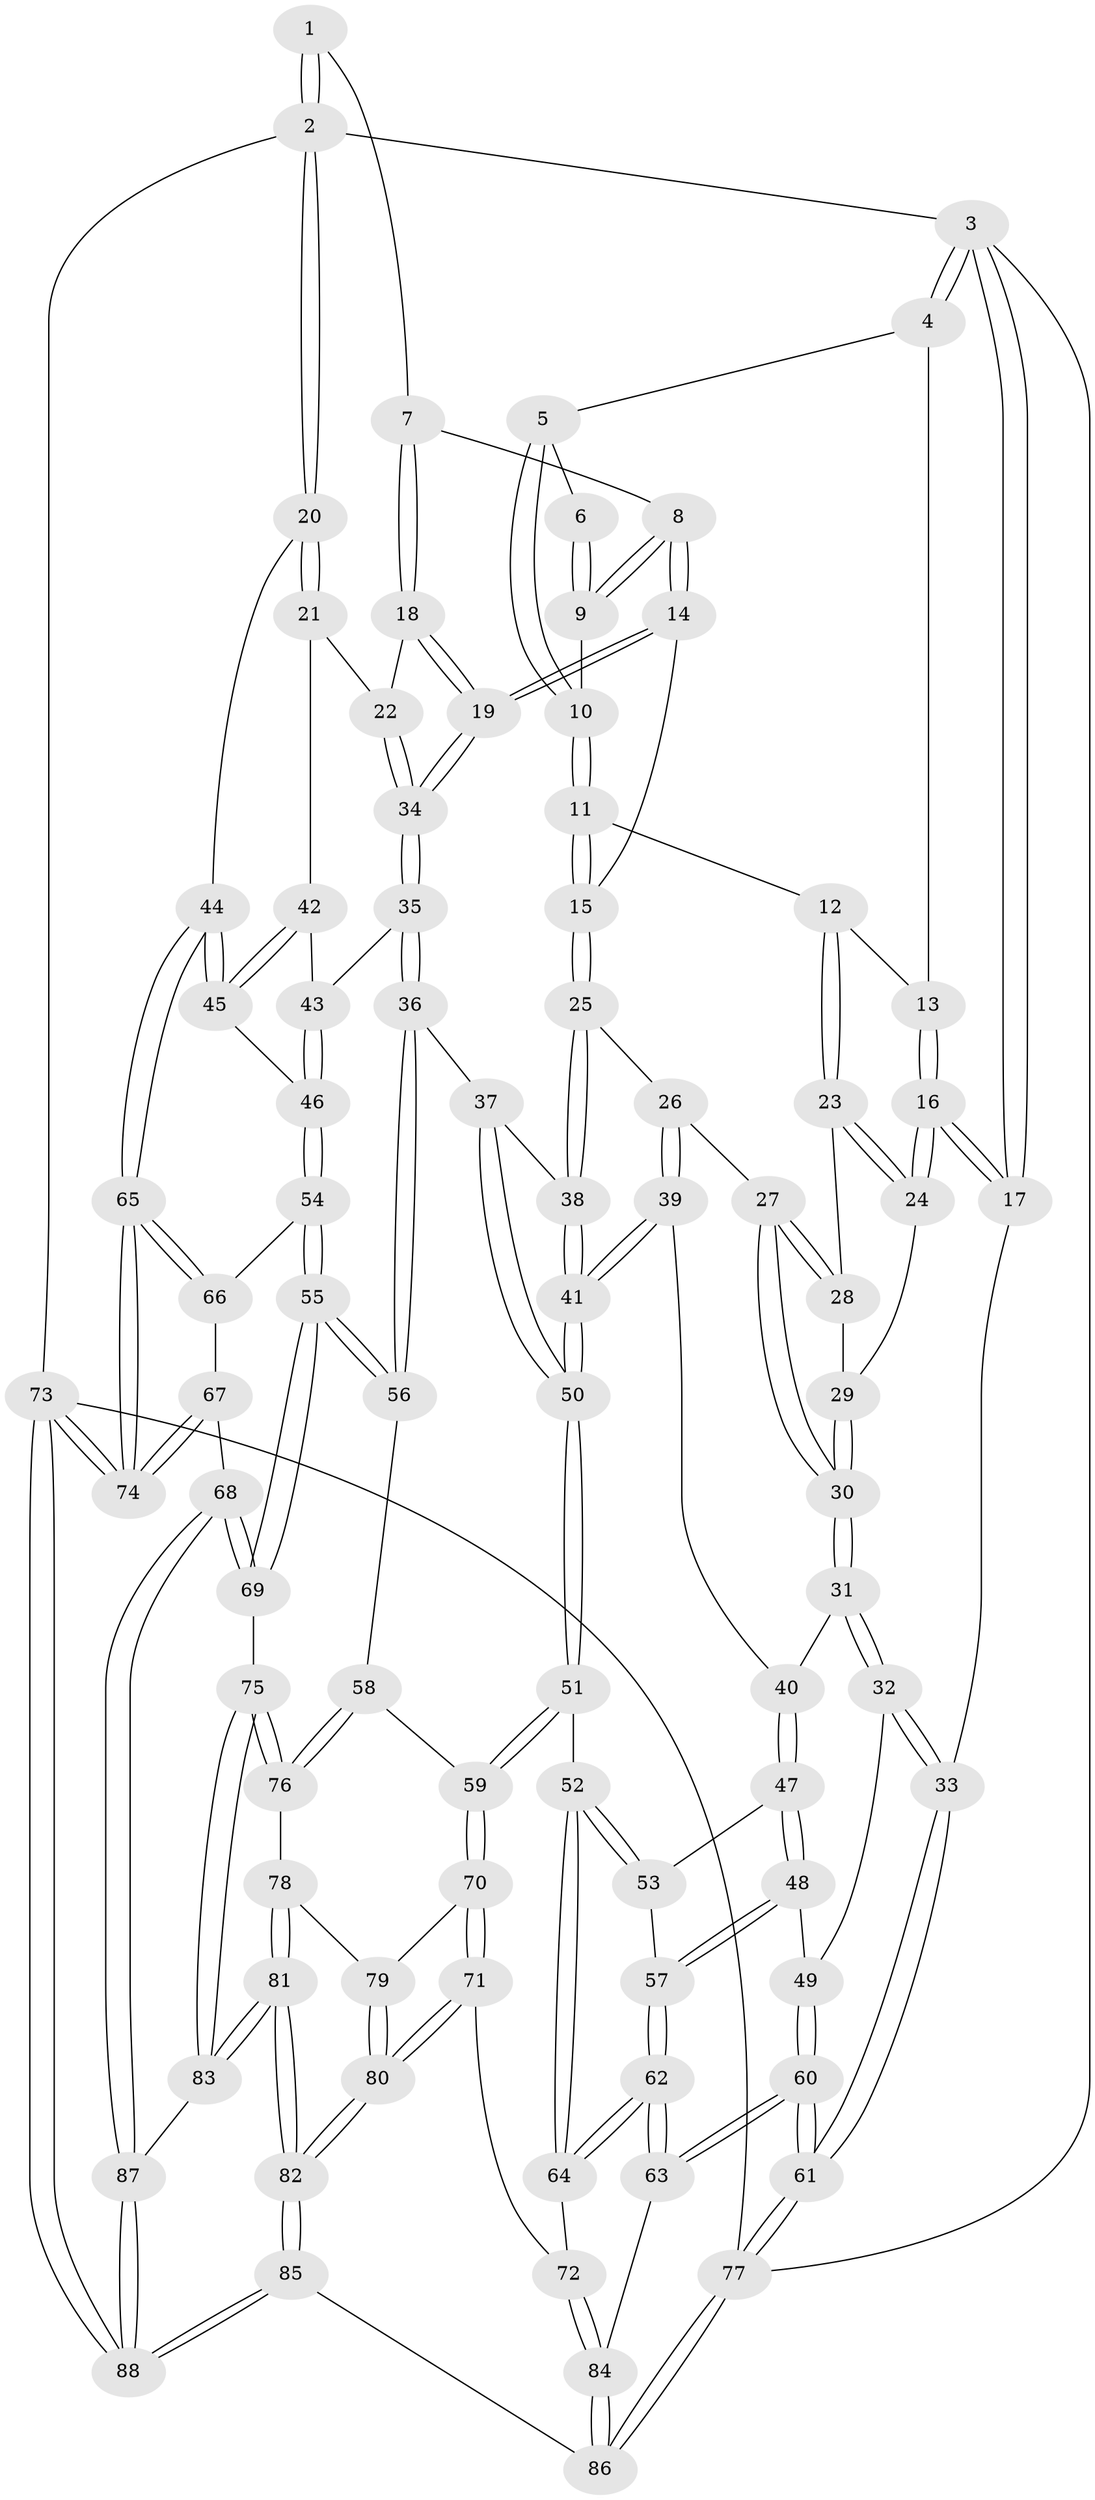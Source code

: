 // Generated by graph-tools (version 1.1) at 2025/00/03/09/25 05:00:08]
// undirected, 88 vertices, 217 edges
graph export_dot {
graph [start="1"]
  node [color=gray90,style=filled];
  1 [pos="+0.8050072994907906+0"];
  2 [pos="+1+0"];
  3 [pos="+0+0"];
  4 [pos="+0.20510724708725572+0"];
  5 [pos="+0.3133158316813728+0"];
  6 [pos="+0.6428108095595029+0"];
  7 [pos="+0.7715812515923981+0.20898070485107986"];
  8 [pos="+0.6231295661978618+0.18588172096604605"];
  9 [pos="+0.5845418264554801+0.13914406284745043"];
  10 [pos="+0.5421518198137477+0.13505115614021507"];
  11 [pos="+0.34323819594821725+0.2115046632533188"];
  12 [pos="+0.2671780084133398+0.1859777046984181"];
  13 [pos="+0.22466298160878942+0.05954847755426445"];
  14 [pos="+0.5118896786991475+0.36727171297313693"];
  15 [pos="+0.5054840107296495+0.36763346863552887"];
  16 [pos="+0+0.3427286591078983"];
  17 [pos="+0+0.3556938189339814"];
  18 [pos="+0.7791325321743469+0.21672862412793562"];
  19 [pos="+0.621087547799134+0.4385903465795899"];
  20 [pos="+1+0.28206660684366786"];
  21 [pos="+1+0.31654654036248425"];
  22 [pos="+0.931901681675406+0.2945606590682967"];
  23 [pos="+0.23894661214835133+0.24518410346272623"];
  24 [pos="+0.0031655806394111667+0.3381484955763293"];
  25 [pos="+0.4525027905258282+0.42448059399778354"];
  26 [pos="+0.334355825471998+0.44316166601762297"];
  27 [pos="+0.2451129433484252+0.348744227512817"];
  28 [pos="+0.24121829932711258+0.31020572690381315"];
  29 [pos="+0.09381652543139522+0.40689053475740405"];
  30 [pos="+0.16176379148008263+0.4835369525721728"];
  31 [pos="+0.15786606180781879+0.5204006754724579"];
  32 [pos="+0+0.5848028937956976"];
  33 [pos="+0+0.5699795833429577"];
  34 [pos="+0.6455254830179062+0.47697087523694404"];
  35 [pos="+0.6656031131292363+0.5518847467805403"];
  36 [pos="+0.6457972982823575+0.588902896424822"];
  37 [pos="+0.4842899857476279+0.5839057369232099"];
  38 [pos="+0.4503271026916874+0.486788597409774"];
  39 [pos="+0.29730244393050986+0.5556809987753457"];
  40 [pos="+0.2061900810559003+0.5555438683845576"];
  41 [pos="+0.32735588498944795+0.58305152191866"];
  42 [pos="+0.8953702303855924+0.47205390458599567"];
  43 [pos="+0.7755577999120282+0.5482554496349601"];
  44 [pos="+1+0.6164500097790667"];
  45 [pos="+0.929562581425947+0.6549090662625252"];
  46 [pos="+0.8780866189706875+0.6996609470176646"];
  47 [pos="+0.19669572820086884+0.6377394098070048"];
  48 [pos="+0.14185753791958575+0.6990805716231793"];
  49 [pos="+0.10260673684493746+0.6942819898356813"];
  50 [pos="+0.38315537239592956+0.6723174089644605"];
  51 [pos="+0.38128173626867623+0.7112114868581927"];
  52 [pos="+0.35825041578963546+0.719970026832603"];
  53 [pos="+0.25152399031846195+0.6883869766884269"];
  54 [pos="+0.8705400604938189+0.7222167419981882"];
  55 [pos="+0.678353908767953+0.7471949672783796"];
  56 [pos="+0.6475580250725431+0.7124788906425045"];
  57 [pos="+0.17695604461193273+0.7465137011434896"];
  58 [pos="+0.5214643181500203+0.7557313305203897"];
  59 [pos="+0.417773825131208+0.7466490345208597"];
  60 [pos="+0.007457653452926037+0.9798013645961768"];
  61 [pos="+0+1"];
  62 [pos="+0.2048254472303851+0.8337629434258569"];
  63 [pos="+0.16136006977717302+0.8745769114460199"];
  64 [pos="+0.23122371121396704+0.8287305521892865"];
  65 [pos="+1+0.8922364810359817"];
  66 [pos="+0.8810139378555815+0.7432109868771557"];
  67 [pos="+0.863926930414977+0.8933834894386764"];
  68 [pos="+0.7912145214296507+0.9507796664390956"];
  69 [pos="+0.6864205738642613+0.8121773748262314"];
  70 [pos="+0.4152940394766604+0.8009005448933334"];
  71 [pos="+0.3081531994207975+0.887580344454593"];
  72 [pos="+0.30739980481121154+0.8877295376231112"];
  73 [pos="+1+1"];
  74 [pos="+1+0.9297438066171726"];
  75 [pos="+0.5760080501775217+0.9167039621240617"];
  76 [pos="+0.535725088575244+0.8565261099940449"];
  77 [pos="+0+1"];
  78 [pos="+0.46055808786069247+0.8796687565313372"];
  79 [pos="+0.41624880654043095+0.8065032357053604"];
  80 [pos="+0.3812676566834058+0.9030027932019346"];
  81 [pos="+0.48594442636185675+1"];
  82 [pos="+0.46248229687730086+1"];
  83 [pos="+0.573718035190787+0.9255017811965933"];
  84 [pos="+0.3103145446972976+0.9701680876845067"];
  85 [pos="+0.4521798566942805+1"];
  86 [pos="+0.39828916724289054+1"];
  87 [pos="+0.7859003554258593+0.9808124834962627"];
  88 [pos="+0.7787302719250053+1"];
  1 -- 2;
  1 -- 2;
  1 -- 7;
  2 -- 3;
  2 -- 20;
  2 -- 20;
  2 -- 73;
  3 -- 4;
  3 -- 4;
  3 -- 17;
  3 -- 17;
  3 -- 77;
  4 -- 5;
  4 -- 13;
  5 -- 6;
  5 -- 10;
  5 -- 10;
  6 -- 9;
  6 -- 9;
  7 -- 8;
  7 -- 18;
  7 -- 18;
  8 -- 9;
  8 -- 9;
  8 -- 14;
  8 -- 14;
  9 -- 10;
  10 -- 11;
  10 -- 11;
  11 -- 12;
  11 -- 15;
  11 -- 15;
  12 -- 13;
  12 -- 23;
  12 -- 23;
  13 -- 16;
  13 -- 16;
  14 -- 15;
  14 -- 19;
  14 -- 19;
  15 -- 25;
  15 -- 25;
  16 -- 17;
  16 -- 17;
  16 -- 24;
  16 -- 24;
  17 -- 33;
  18 -- 19;
  18 -- 19;
  18 -- 22;
  19 -- 34;
  19 -- 34;
  20 -- 21;
  20 -- 21;
  20 -- 44;
  21 -- 22;
  21 -- 42;
  22 -- 34;
  22 -- 34;
  23 -- 24;
  23 -- 24;
  23 -- 28;
  24 -- 29;
  25 -- 26;
  25 -- 38;
  25 -- 38;
  26 -- 27;
  26 -- 39;
  26 -- 39;
  27 -- 28;
  27 -- 28;
  27 -- 30;
  27 -- 30;
  28 -- 29;
  29 -- 30;
  29 -- 30;
  30 -- 31;
  30 -- 31;
  31 -- 32;
  31 -- 32;
  31 -- 40;
  32 -- 33;
  32 -- 33;
  32 -- 49;
  33 -- 61;
  33 -- 61;
  34 -- 35;
  34 -- 35;
  35 -- 36;
  35 -- 36;
  35 -- 43;
  36 -- 37;
  36 -- 56;
  36 -- 56;
  37 -- 38;
  37 -- 50;
  37 -- 50;
  38 -- 41;
  38 -- 41;
  39 -- 40;
  39 -- 41;
  39 -- 41;
  40 -- 47;
  40 -- 47;
  41 -- 50;
  41 -- 50;
  42 -- 43;
  42 -- 45;
  42 -- 45;
  43 -- 46;
  43 -- 46;
  44 -- 45;
  44 -- 45;
  44 -- 65;
  44 -- 65;
  45 -- 46;
  46 -- 54;
  46 -- 54;
  47 -- 48;
  47 -- 48;
  47 -- 53;
  48 -- 49;
  48 -- 57;
  48 -- 57;
  49 -- 60;
  49 -- 60;
  50 -- 51;
  50 -- 51;
  51 -- 52;
  51 -- 59;
  51 -- 59;
  52 -- 53;
  52 -- 53;
  52 -- 64;
  52 -- 64;
  53 -- 57;
  54 -- 55;
  54 -- 55;
  54 -- 66;
  55 -- 56;
  55 -- 56;
  55 -- 69;
  55 -- 69;
  56 -- 58;
  57 -- 62;
  57 -- 62;
  58 -- 59;
  58 -- 76;
  58 -- 76;
  59 -- 70;
  59 -- 70;
  60 -- 61;
  60 -- 61;
  60 -- 63;
  60 -- 63;
  61 -- 77;
  61 -- 77;
  62 -- 63;
  62 -- 63;
  62 -- 64;
  62 -- 64;
  63 -- 84;
  64 -- 72;
  65 -- 66;
  65 -- 66;
  65 -- 74;
  65 -- 74;
  66 -- 67;
  67 -- 68;
  67 -- 74;
  67 -- 74;
  68 -- 69;
  68 -- 69;
  68 -- 87;
  68 -- 87;
  69 -- 75;
  70 -- 71;
  70 -- 71;
  70 -- 79;
  71 -- 72;
  71 -- 80;
  71 -- 80;
  72 -- 84;
  72 -- 84;
  73 -- 74;
  73 -- 74;
  73 -- 88;
  73 -- 88;
  73 -- 77;
  75 -- 76;
  75 -- 76;
  75 -- 83;
  75 -- 83;
  76 -- 78;
  77 -- 86;
  77 -- 86;
  78 -- 79;
  78 -- 81;
  78 -- 81;
  79 -- 80;
  79 -- 80;
  80 -- 82;
  80 -- 82;
  81 -- 82;
  81 -- 82;
  81 -- 83;
  81 -- 83;
  82 -- 85;
  82 -- 85;
  83 -- 87;
  84 -- 86;
  84 -- 86;
  85 -- 86;
  85 -- 88;
  85 -- 88;
  87 -- 88;
  87 -- 88;
}
